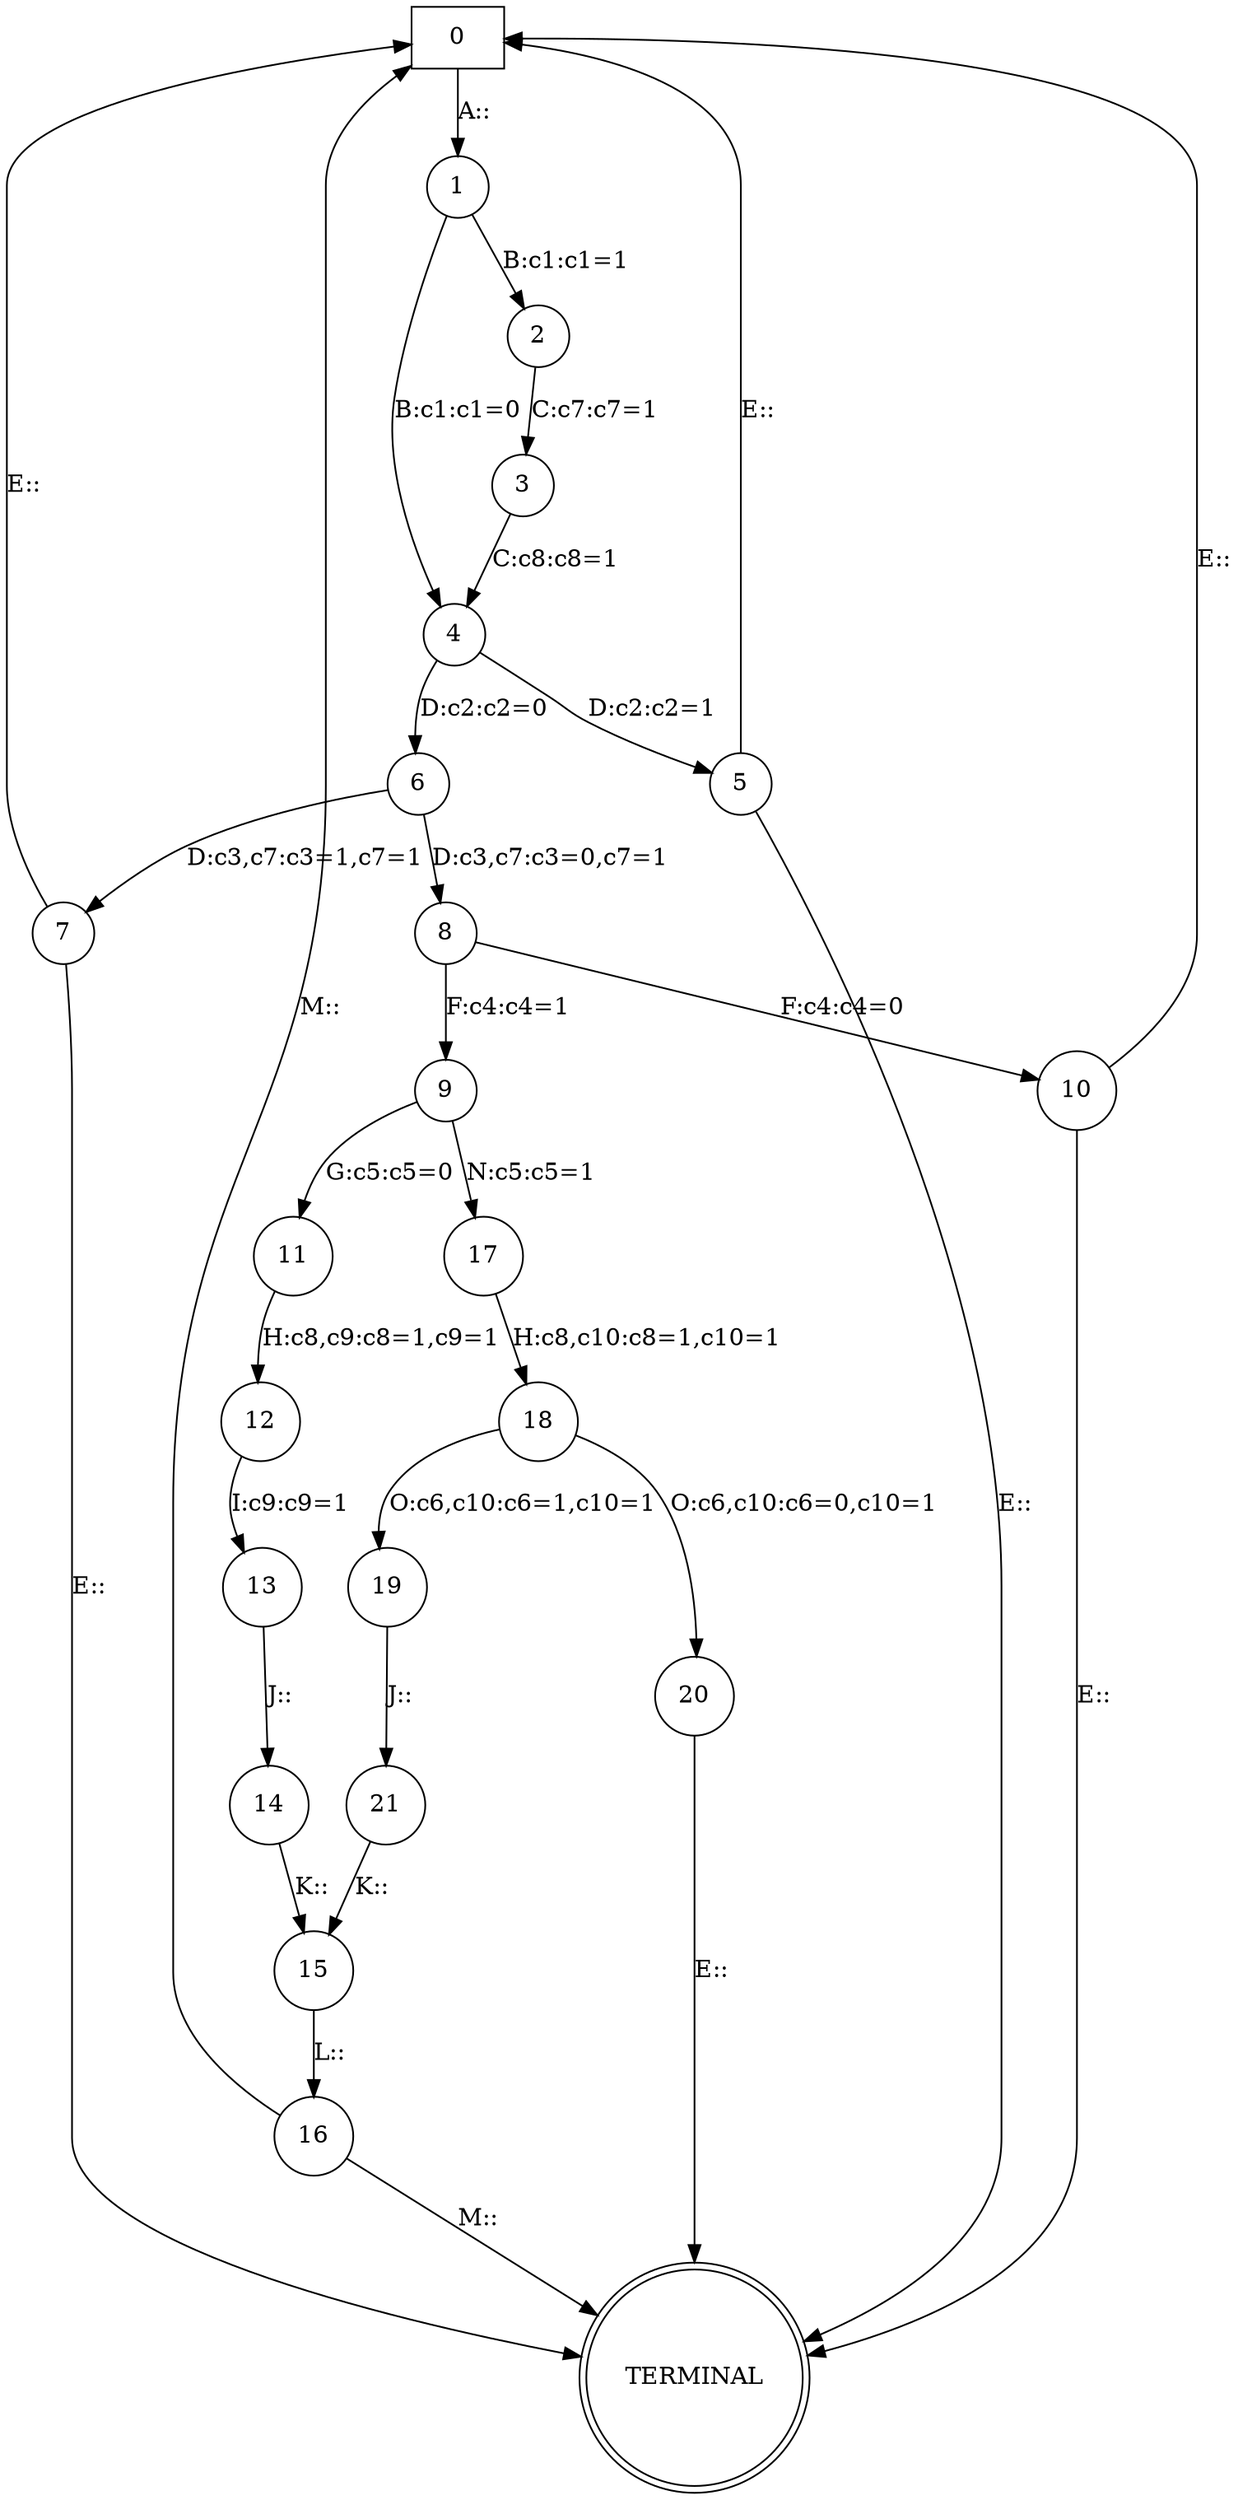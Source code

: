 strict digraph  {
0 [label=0, attr="{}", shape=box];
1 [label=1, attr="{}", shape=circle];
2 [label=2, attr="{}", shape=circle];
3 [label=3, attr="{}", shape=circle];
4 [label=4, attr="{}", shape=circle];
5 [label=5, attr="{}", shape=circle];
6 [label=6, attr="{}", shape=circle];
7 [label=7, attr="{}", shape=circle];
8 [label=8, attr="{}", shape=circle];
9 [label=9, attr="{}", shape=circle];
10 [label=10, attr="{}", shape=circle];
11 [label=11, attr="{}", shape=circle];
12 [label=12, attr="{}", shape=circle];
13 [label=13, attr="{}", shape=circle];
14 [label=14, attr="{}", shape=circle];
15 [label=15, attr="{}", shape=circle];
16 [label=16, attr="{}", shape=circle];
17 [label=17, attr="{}", shape=circle];
18 [label=18, attr="{}", shape=circle];
19 [label=19, attr="{}", shape=circle];
20 [label=20, attr="{}", shape=circle];
21 [label=21, attr="{}", shape=circle];
TERMINAL [label=TERMINAL, attr="{}", shape=doublecircle];
0 -> 1  [label="A::", prob=1];
1 -> 2  [label="B:c1:c1=1", prob="0.5"];
1 -> 4  [label="B:c1:c1=0", prob="0.5"];
2 -> 3  [label="C:c7:c7=1", prob=1];
3 -> 4  [label="C:c8:c8=1", prob=1];
4 -> 5  [label="D:c2:c2=1", prob="0.5"];
4 -> 6  [label="D:c2:c2=0", prob="0.5"];
5 -> TERMINAL  [label="E::", prob="0.5"];
5 -> 0  [label="E::", prob="0.5"];
6 -> 7  [label="D:c3,c7:c3=1,c7=1", prob="0.5"];
6 -> 8  [label="D:c3,c7:c3=0,c7=1", prob="0.5"];
7 -> TERMINAL  [label="E::", prob="0.9"];
7 -> 0  [label="E::", prob="0.1"];
8 -> 9  [label="F:c4:c4=1", prob="0.5"];
8 -> 10  [label="F:c4:c4=0", prob="0.5"];
9 -> 11  [label="G:c5:c5=0", prob="0.5"];
9 -> 17  [label="N:c5:c5=1", prob="0.5"];
10 -> TERMINAL  [label="E::", prob="0.5"];
10 -> 0  [label="E::", prob="0.5"];
11 -> 12  [label="H:c8,c9:c8=1,c9=1", prob=1];
12 -> 13  [label="I:c9:c9=1", prob=1];
13 -> 14  [label="J::", prob=1];
14 -> 15  [label="K::", prob=1];
15 -> 16  [label="L::", prob=1];
16 -> TERMINAL  [label="M::", prob="0.5"];
16 -> 0  [label="M::", prob="0.5"];
17 -> 18  [label="H:c8,c10:c8=1,c10=1", prob=1];
18 -> 19  [label="O:c6,c10:c6=1,c10=1", prob="0.5"];
18 -> 20  [label="O:c6,c10:c6=0,c10=1", prob="0.5"];
19 -> 21  [label="J::", prob=1];
20 -> TERMINAL  [label="E::", prob=1];
21 -> 15  [label="K::", prob=1];
}
